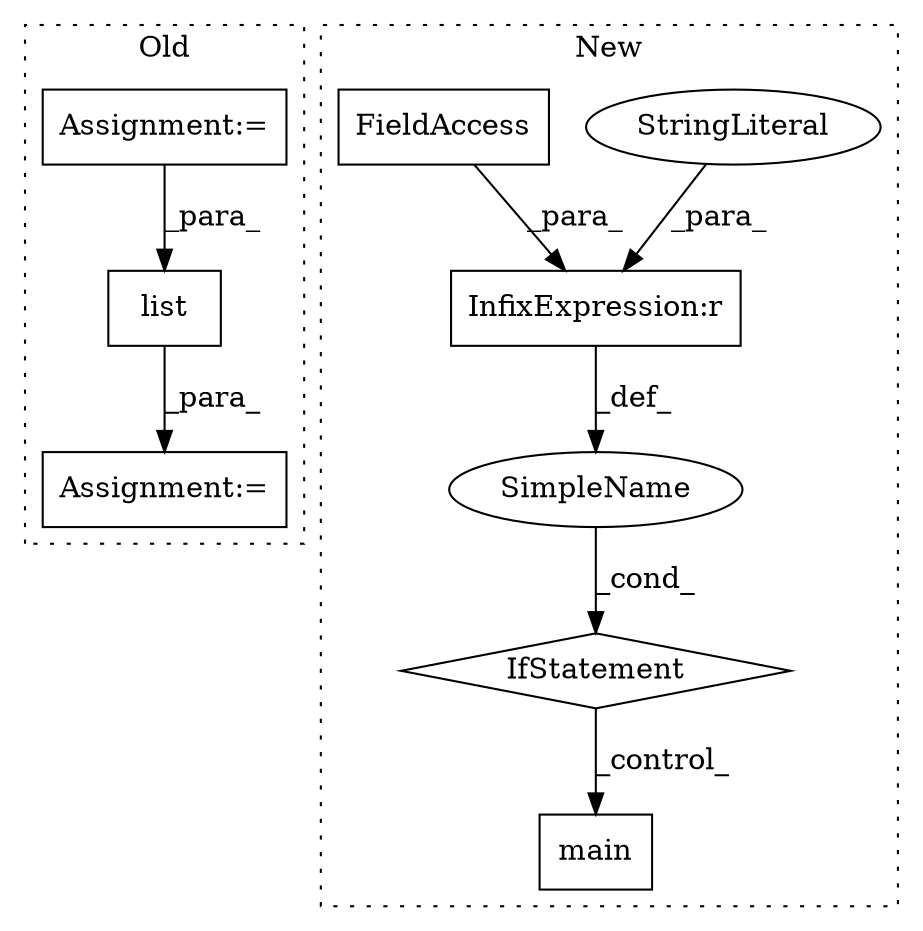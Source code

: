 digraph G {
subgraph cluster0 {
1 [label="list" a="32" s="2554,2582" l="5,1" shape="box"];
8 [label="Assignment:=" a="7" s="2553" l="1" shape="box"];
9 [label="Assignment:=" a="7" s="2463" l="1" shape="box"];
label = "Old";
style="dotted";
}
subgraph cluster1 {
2 [label="main" a="32" s="3376" l="6" shape="box"];
3 [label="IfStatement" a="25" s="3340,3366" l="4,2" shape="diamond"];
4 [label="SimpleName" a="42" s="" l="" shape="ellipse"];
5 [label="InfixExpression:r" a="27" s="3352" l="4" shape="box"];
6 [label="StringLiteral" a="45" s="3356" l="10" shape="ellipse"];
7 [label="FieldAccess" a="22" s="3344" l="8" shape="box"];
label = "New";
style="dotted";
}
1 -> 8 [label="_para_"];
3 -> 2 [label="_control_"];
4 -> 3 [label="_cond_"];
5 -> 4 [label="_def_"];
6 -> 5 [label="_para_"];
7 -> 5 [label="_para_"];
9 -> 1 [label="_para_"];
}